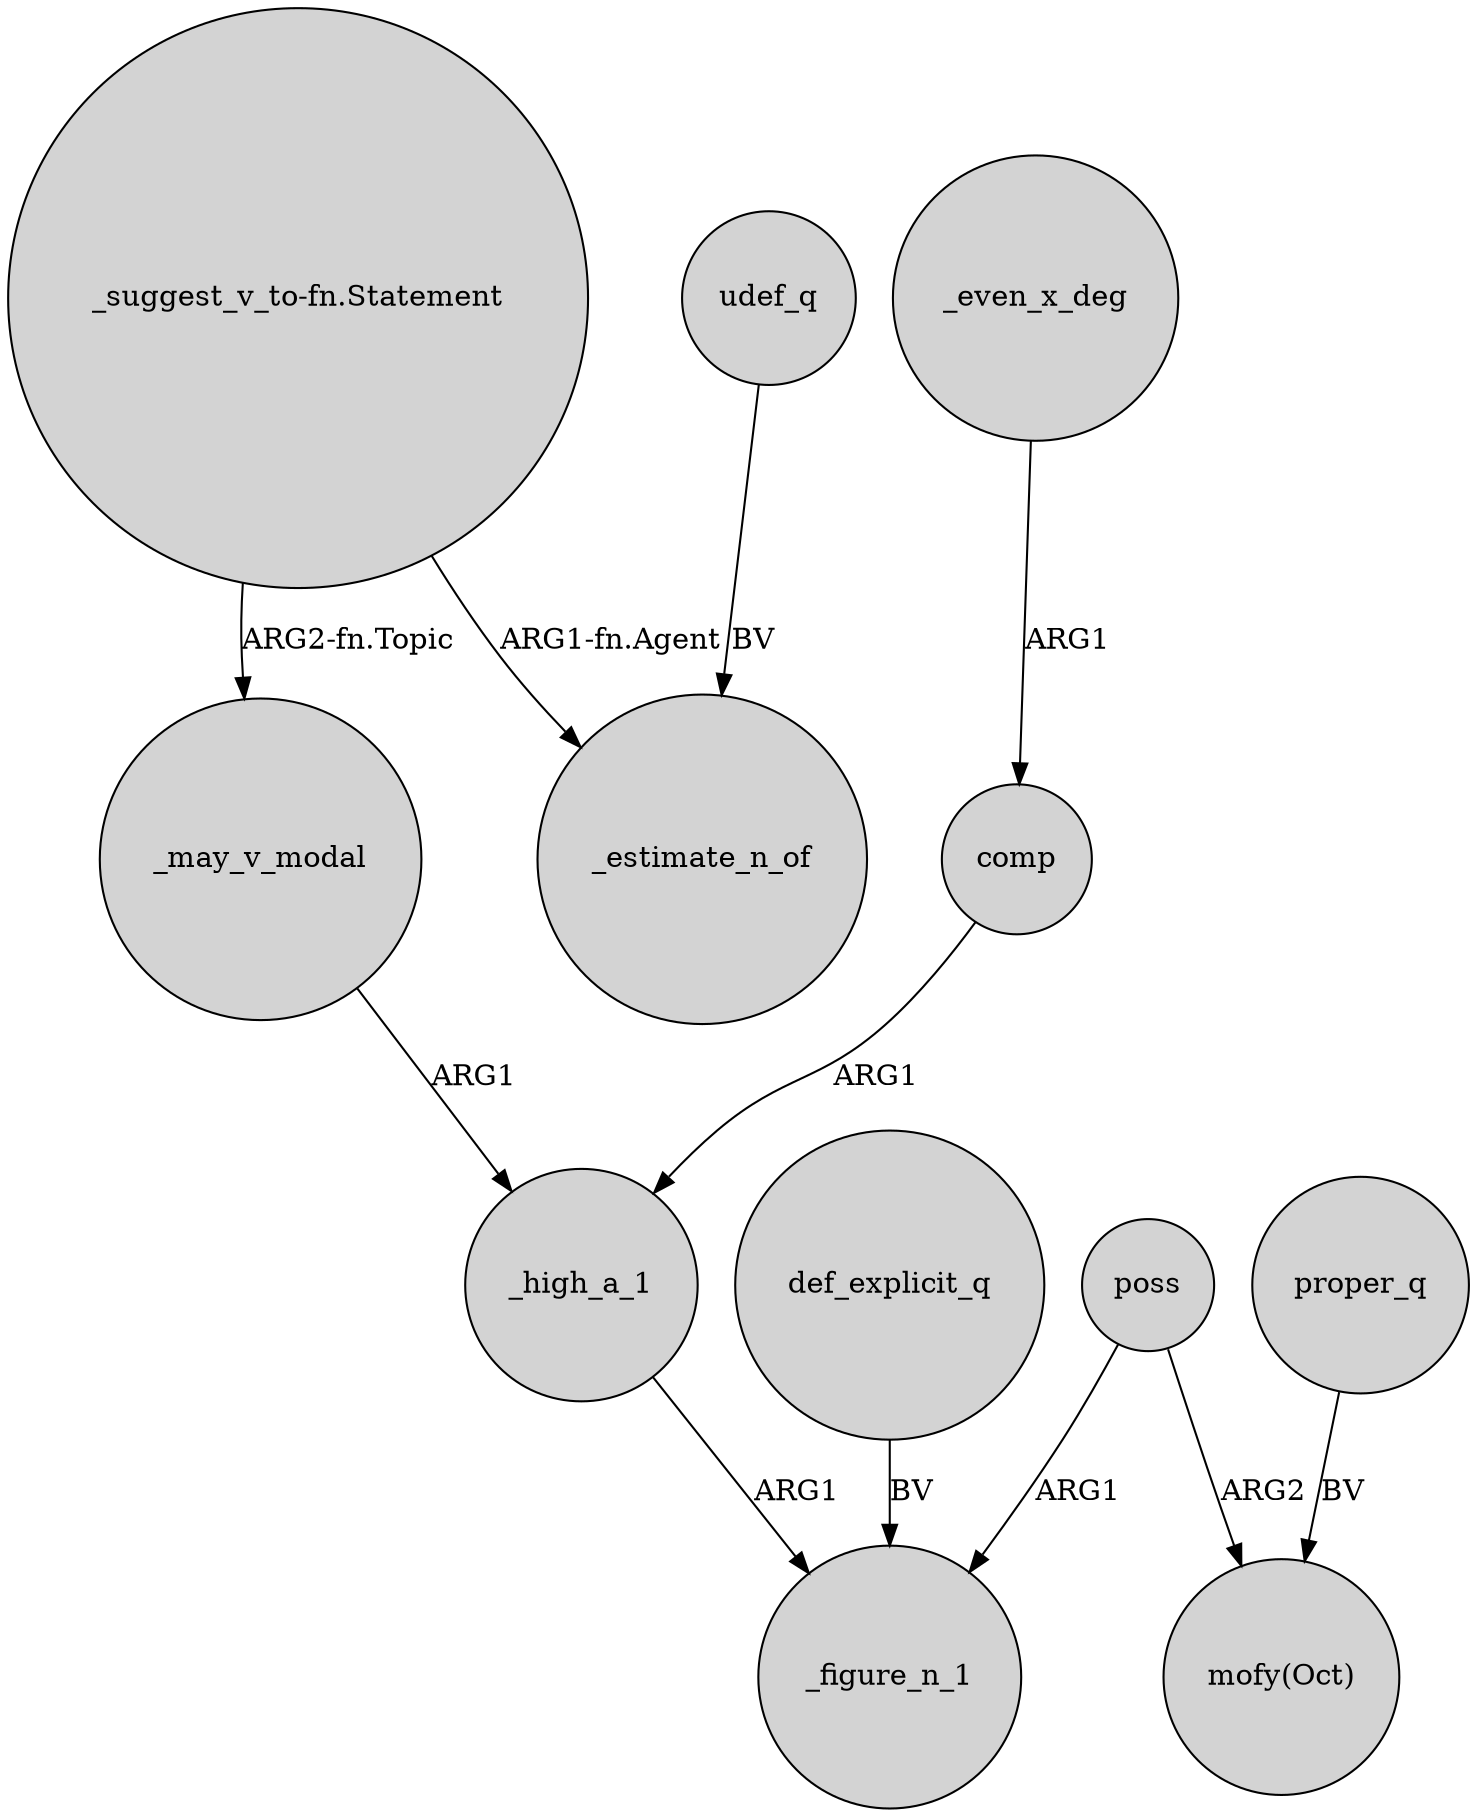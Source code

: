 digraph {
	node [shape=circle style=filled]
	"_suggest_v_to-fn.Statement" -> _estimate_n_of [label="ARG1-fn.Agent"]
	poss -> _figure_n_1 [label=ARG1]
	_high_a_1 -> _figure_n_1 [label=ARG1]
	def_explicit_q -> _figure_n_1 [label=BV]
	proper_q -> "mofy(Oct)" [label=BV]
	comp -> _high_a_1 [label=ARG1]
	udef_q -> _estimate_n_of [label=BV]
	poss -> "mofy(Oct)" [label=ARG2]
	_even_x_deg -> comp [label=ARG1]
	_may_v_modal -> _high_a_1 [label=ARG1]
	"_suggest_v_to-fn.Statement" -> _may_v_modal [label="ARG2-fn.Topic"]
}
